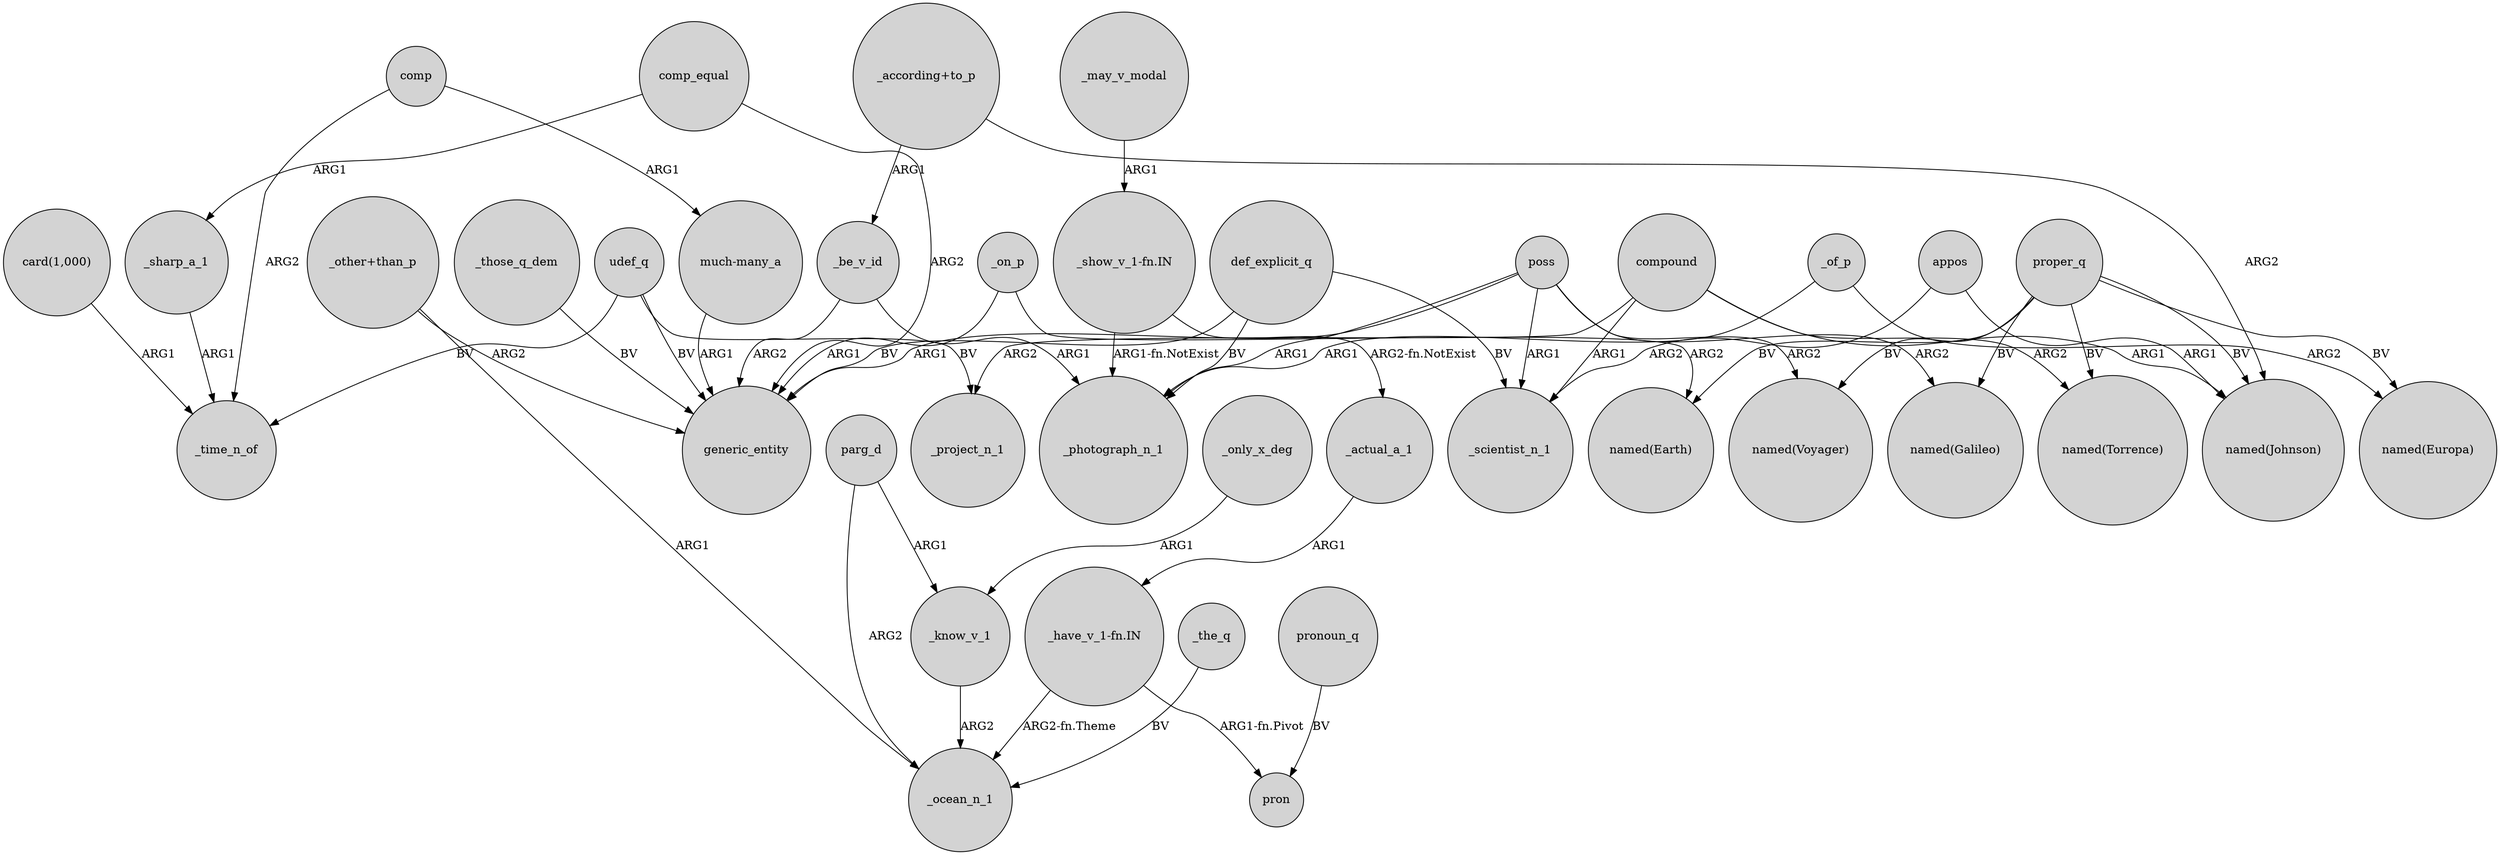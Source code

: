 digraph {
	node [shape=circle style=filled]
	comp -> _time_n_of [label=ARG2]
	poss -> generic_entity [label=ARG1]
	"_according+to_p" -> "named(Johnson)" [label=ARG2]
	udef_q -> generic_entity [label=BV]
	"_have_v_1-fn.IN" -> _ocean_n_1 [label="ARG2-fn.Theme"]
	comp_equal -> _sharp_a_1 [label=ARG1]
	_sharp_a_1 -> _time_n_of [label=ARG1]
	compound -> "named(Johnson)" [label=ARG1]
	"much-many_a" -> generic_entity [label=ARG1]
	udef_q -> _project_n_1 [label=BV]
	_know_v_1 -> _ocean_n_1 [label=ARG2]
	"_other+than_p" -> _ocean_n_1 [label=ARG1]
	compound -> "named(Torrence)" [label=ARG2]
	_may_v_modal -> "_show_v_1-fn.IN" [label=ARG1]
	"card(1,000)" -> _time_n_of [label=ARG1]
	def_explicit_q -> generic_entity [label=BV]
	_of_p -> "named(Europa)" [label=ARG2]
	poss -> "named(Voyager)" [label=ARG2]
	appos -> _scientist_n_1 [label=ARG2]
	_be_v_id -> _photograph_n_1 [label=ARG1]
	_the_q -> _ocean_n_1 [label=BV]
	_of_p -> _photograph_n_1 [label=ARG1]
	"_have_v_1-fn.IN" -> pron [label="ARG1-fn.Pivot"]
	proper_q -> "named(Voyager)" [label=BV]
	comp_equal -> generic_entity [label=ARG2]
	def_explicit_q -> _scientist_n_1 [label=BV]
	_be_v_id -> generic_entity [label=ARG2]
	_actual_a_1 -> "_have_v_1-fn.IN" [label=ARG1]
	proper_q -> "named(Europa)" [label=BV]
	pronoun_q -> pron [label=BV]
	poss -> _photograph_n_1 [label=ARG1]
	def_explicit_q -> _photograph_n_1 [label=BV]
	comp -> "much-many_a" [label=ARG1]
	proper_q -> "named(Torrence)" [label=BV]
	_only_x_deg -> _know_v_1 [label=ARG1]
	compound -> _project_n_1 [label=ARG2]
	proper_q -> "named(Galileo)" [label=BV]
	proper_q -> "named(Johnson)" [label=BV]
	parg_d -> _ocean_n_1 [label=ARG2]
	udef_q -> _time_n_of [label=BV]
	"_according+to_p" -> _be_v_id [label=ARG1]
	proper_q -> "named(Earth)" [label=BV]
	parg_d -> _know_v_1 [label=ARG1]
	_on_p -> generic_entity [label=ARG1]
	"_other+than_p" -> generic_entity [label=ARG2]
	"_show_v_1-fn.IN" -> _photograph_n_1 [label="ARG1-fn.NotExist"]
	compound -> _scientist_n_1 [label=ARG1]
	poss -> _scientist_n_1 [label=ARG1]
	_on_p -> "named(Earth)" [label=ARG2]
	"_show_v_1-fn.IN" -> _actual_a_1 [label="ARG2-fn.NotExist"]
	_those_q_dem -> generic_entity [label=BV]
	appos -> "named(Johnson)" [label=ARG1]
	poss -> "named(Galileo)" [label=ARG2]
}
